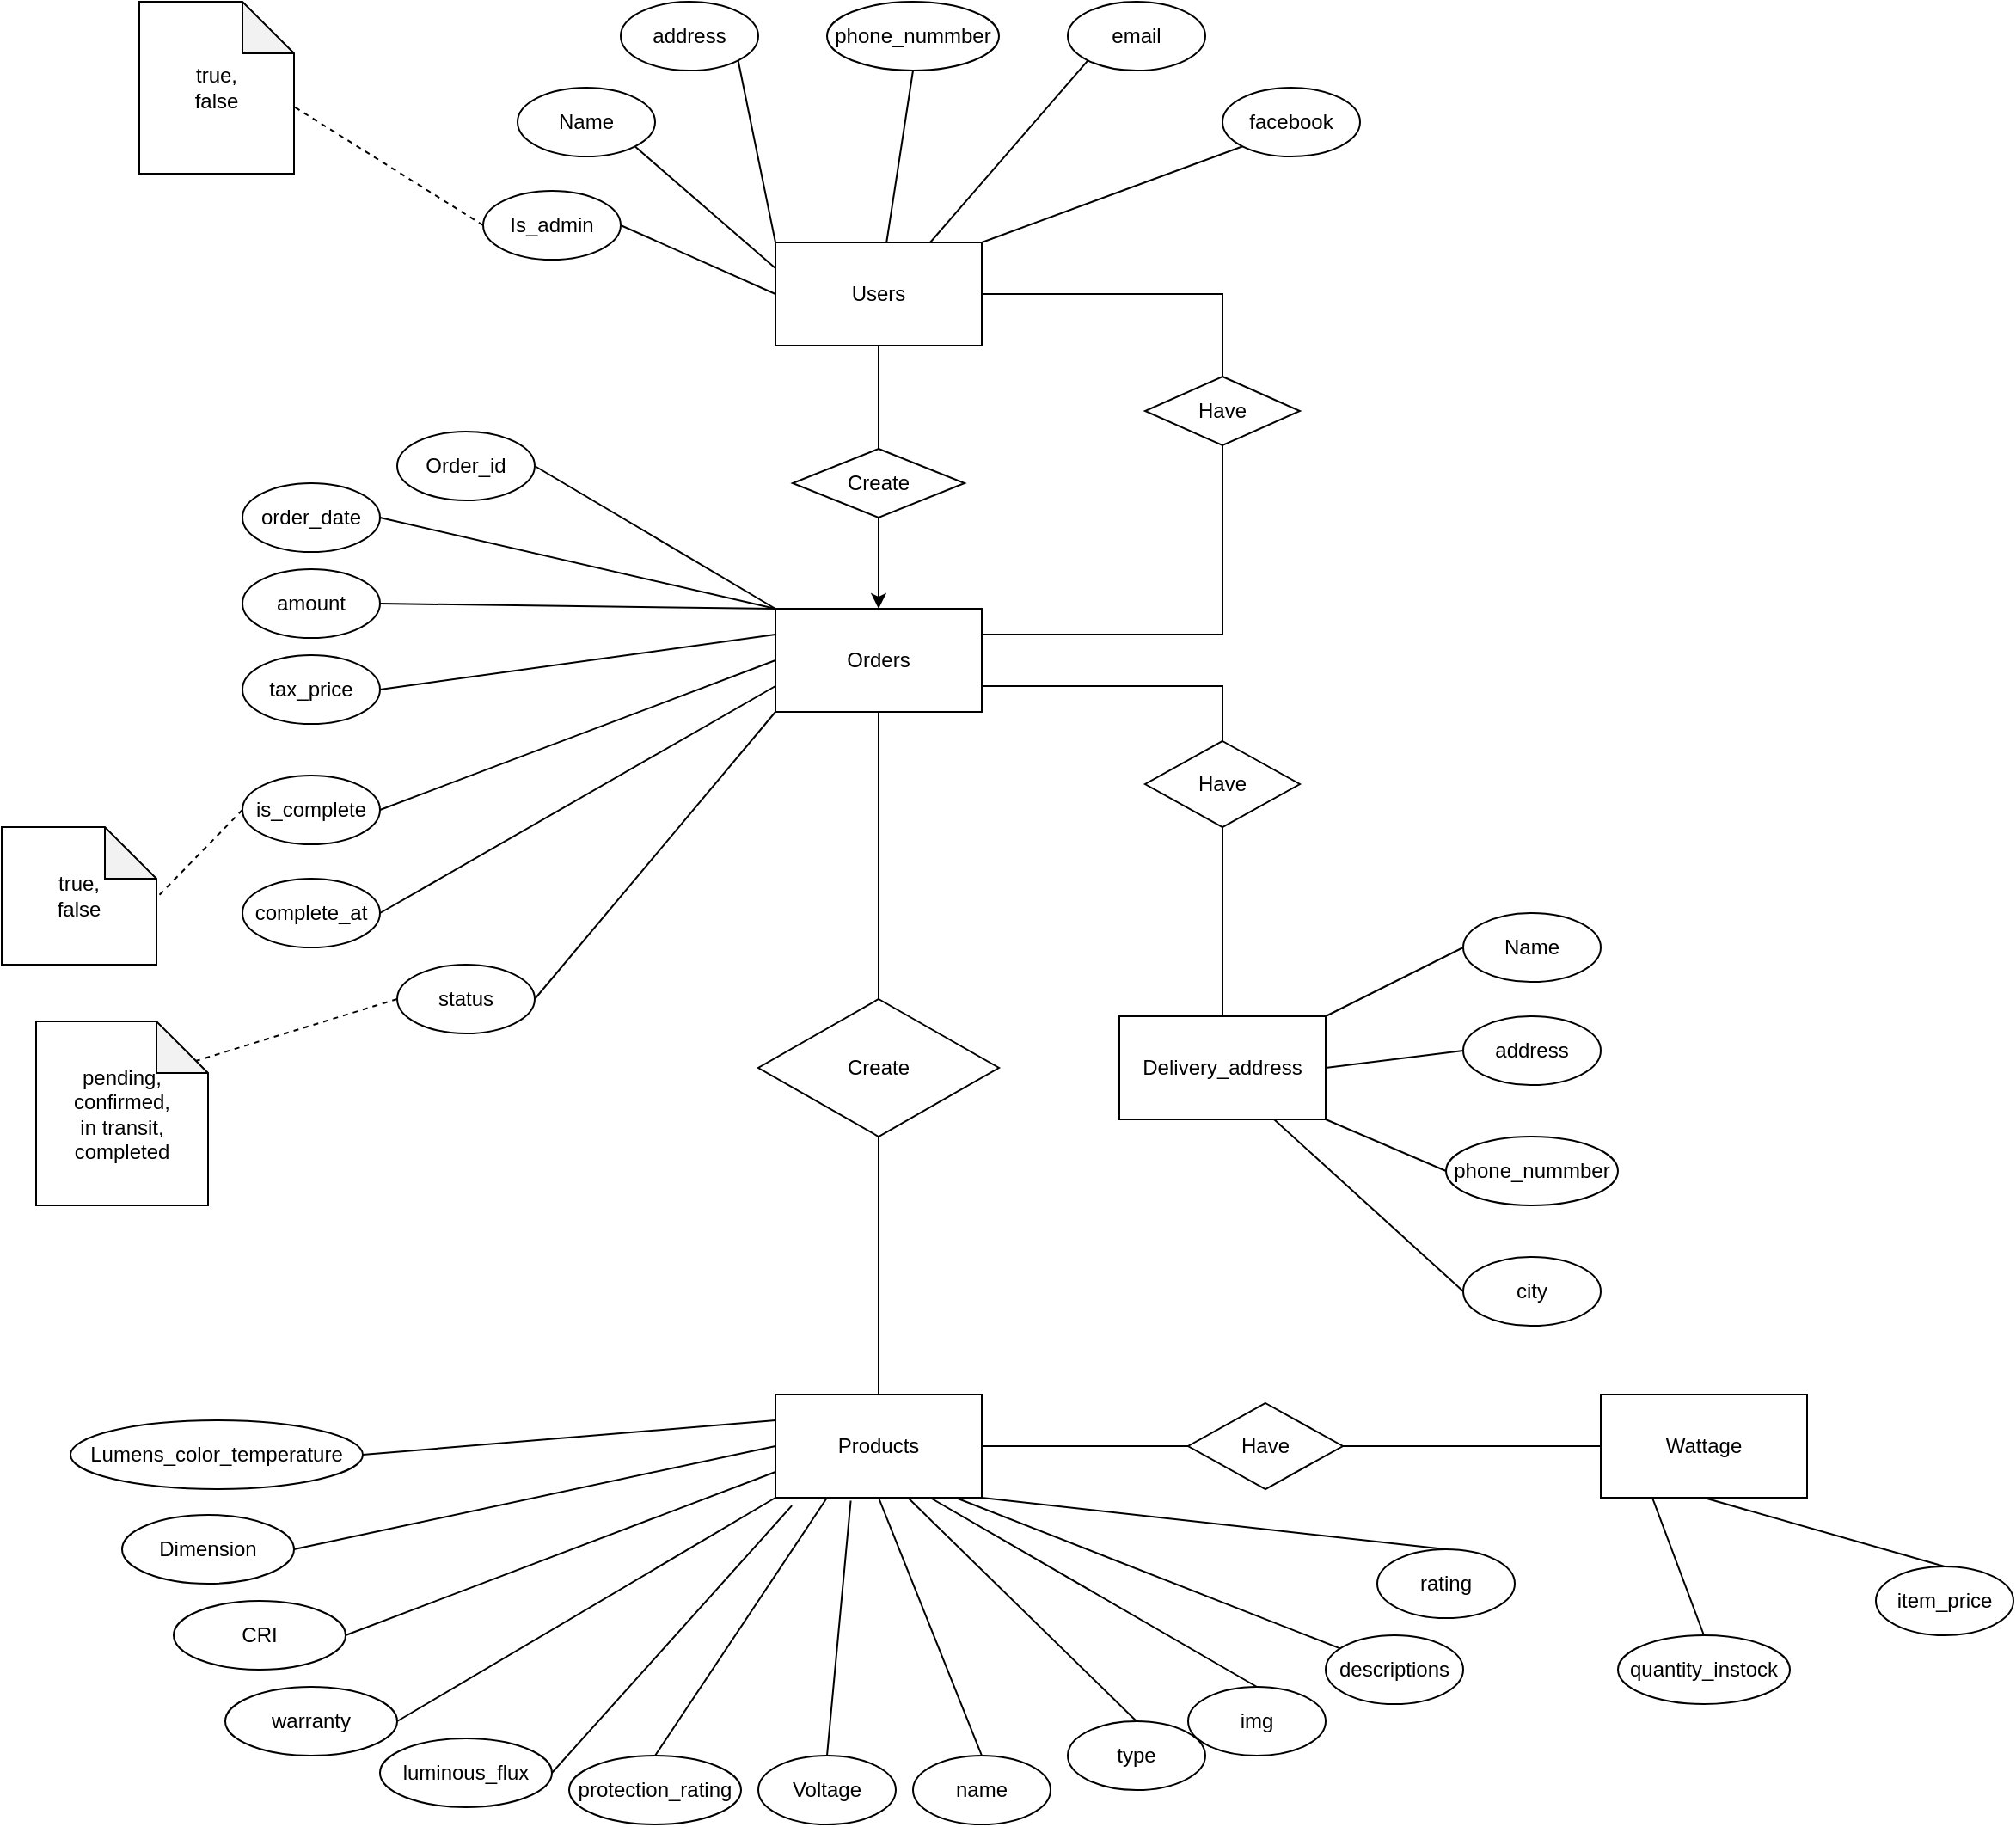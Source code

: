 <mxfile version="21.7.5" type="device">
  <diagram id="R2lEEEUBdFMjLlhIrx00" name="Page-1">
    <mxGraphModel dx="2899" dy="1194" grid="1" gridSize="10" guides="1" tooltips="1" connect="1" arrows="1" fold="1" page="1" pageScale="1" pageWidth="850" pageHeight="1100" math="0" shadow="0" extFonts="Permanent Marker^https://fonts.googleapis.com/css?family=Permanent+Marker">
      <root>
        <mxCell id="0" />
        <mxCell id="1" parent="0" />
        <mxCell id="uCLLq5xjbNvK9nIByaMC-13" style="rounded=0;orthogonalLoop=1;jettySize=auto;html=1;exitX=0;exitY=0.5;exitDx=0;exitDy=0;entryX=1;entryY=0.5;entryDx=0;entryDy=0;endArrow=none;endFill=0;" parent="1" source="uCLLq5xjbNvK9nIByaMC-2" target="uCLLq5xjbNvK9nIByaMC-8" edge="1">
          <mxGeometry relative="1" as="geometry" />
        </mxCell>
        <mxCell id="uCLLq5xjbNvK9nIByaMC-14" style="rounded=0;orthogonalLoop=1;jettySize=auto;html=1;exitX=0;exitY=0.25;exitDx=0;exitDy=0;entryX=1;entryY=1;entryDx=0;entryDy=0;endArrow=none;endFill=0;" parent="1" source="uCLLq5xjbNvK9nIByaMC-2" target="uCLLq5xjbNvK9nIByaMC-3" edge="1">
          <mxGeometry relative="1" as="geometry" />
        </mxCell>
        <mxCell id="uCLLq5xjbNvK9nIByaMC-15" style="edgeStyle=none;rounded=0;orthogonalLoop=1;jettySize=auto;html=1;exitX=0;exitY=0;exitDx=0;exitDy=0;entryX=1;entryY=1;entryDx=0;entryDy=0;endArrow=none;endFill=0;" parent="1" source="uCLLq5xjbNvK9nIByaMC-2" target="uCLLq5xjbNvK9nIByaMC-4" edge="1">
          <mxGeometry relative="1" as="geometry" />
        </mxCell>
        <mxCell id="uCLLq5xjbNvK9nIByaMC-16" style="edgeStyle=none;rounded=0;orthogonalLoop=1;jettySize=auto;html=1;entryX=0.5;entryY=1;entryDx=0;entryDy=0;endArrow=none;endFill=0;" parent="1" source="uCLLq5xjbNvK9nIByaMC-2" target="uCLLq5xjbNvK9nIByaMC-5" edge="1">
          <mxGeometry relative="1" as="geometry" />
        </mxCell>
        <mxCell id="uCLLq5xjbNvK9nIByaMC-17" style="edgeStyle=none;rounded=0;orthogonalLoop=1;jettySize=auto;html=1;exitX=0.75;exitY=0;exitDx=0;exitDy=0;entryX=0;entryY=1;entryDx=0;entryDy=0;endArrow=none;endFill=0;" parent="1" source="uCLLq5xjbNvK9nIByaMC-2" target="uCLLq5xjbNvK9nIByaMC-6" edge="1">
          <mxGeometry relative="1" as="geometry" />
        </mxCell>
        <mxCell id="uCLLq5xjbNvK9nIByaMC-18" style="edgeStyle=none;rounded=0;orthogonalLoop=1;jettySize=auto;html=1;exitX=1;exitY=0;exitDx=0;exitDy=0;entryX=0;entryY=1;entryDx=0;entryDy=0;endArrow=none;endFill=0;" parent="1" source="uCLLq5xjbNvK9nIByaMC-2" target="uCLLq5xjbNvK9nIByaMC-7" edge="1">
          <mxGeometry relative="1" as="geometry" />
        </mxCell>
        <mxCell id="uCLLq5xjbNvK9nIByaMC-42" style="edgeStyle=none;rounded=0;orthogonalLoop=1;jettySize=auto;html=1;exitX=0.5;exitY=1;exitDx=0;exitDy=0;entryX=0.5;entryY=0;entryDx=0;entryDy=0;endArrow=none;endFill=0;" parent="1" source="uCLLq5xjbNvK9nIByaMC-2" target="uCLLq5xjbNvK9nIByaMC-41" edge="1">
          <mxGeometry relative="1" as="geometry" />
        </mxCell>
        <mxCell id="uCLLq5xjbNvK9nIByaMC-2" value="Users" style="rounded=0;whiteSpace=wrap;html=1;" parent="1" vertex="1">
          <mxGeometry x="390" y="170" width="120" height="60" as="geometry" />
        </mxCell>
        <mxCell id="uCLLq5xjbNvK9nIByaMC-3" value="Name" style="ellipse;whiteSpace=wrap;html=1;" parent="1" vertex="1">
          <mxGeometry x="240" y="80" width="80" height="40" as="geometry" />
        </mxCell>
        <mxCell id="uCLLq5xjbNvK9nIByaMC-4" value="address" style="ellipse;whiteSpace=wrap;html=1;" parent="1" vertex="1">
          <mxGeometry x="300" y="30" width="80" height="40" as="geometry" />
        </mxCell>
        <mxCell id="uCLLq5xjbNvK9nIByaMC-5" value="phone_nummber" style="ellipse;whiteSpace=wrap;html=1;" parent="1" vertex="1">
          <mxGeometry x="420" y="30" width="100" height="40" as="geometry" />
        </mxCell>
        <mxCell id="uCLLq5xjbNvK9nIByaMC-6" value="email" style="ellipse;whiteSpace=wrap;html=1;" parent="1" vertex="1">
          <mxGeometry x="560" y="30" width="80" height="40" as="geometry" />
        </mxCell>
        <mxCell id="uCLLq5xjbNvK9nIByaMC-7" value="facebook" style="ellipse;whiteSpace=wrap;html=1;" parent="1" vertex="1">
          <mxGeometry x="650" y="80" width="80" height="40" as="geometry" />
        </mxCell>
        <mxCell id="uCLLq5xjbNvK9nIByaMC-88" style="edgeStyle=none;rounded=0;orthogonalLoop=1;jettySize=auto;html=1;exitX=0;exitY=0.5;exitDx=0;exitDy=0;entryX=0;entryY=0;entryDx=70;entryDy=48.5;entryPerimeter=0;dashed=1;endArrow=none;endFill=0;" parent="1" source="uCLLq5xjbNvK9nIByaMC-8" target="uCLLq5xjbNvK9nIByaMC-87" edge="1">
          <mxGeometry relative="1" as="geometry" />
        </mxCell>
        <mxCell id="uCLLq5xjbNvK9nIByaMC-8" value="Is_admin" style="ellipse;whiteSpace=wrap;html=1;" parent="1" vertex="1">
          <mxGeometry x="220" y="140" width="80" height="40" as="geometry" />
        </mxCell>
        <mxCell id="uCLLq5xjbNvK9nIByaMC-45" style="edgeStyle=none;rounded=0;orthogonalLoop=1;jettySize=auto;html=1;exitX=0.5;exitY=1;exitDx=0;exitDy=0;entryX=0.5;entryY=0;entryDx=0;entryDy=0;endArrow=none;endFill=0;" parent="1" source="uCLLq5xjbNvK9nIByaMC-21" target="uCLLq5xjbNvK9nIByaMC-44" edge="1">
          <mxGeometry relative="1" as="geometry" />
        </mxCell>
        <mxCell id="uCLLq5xjbNvK9nIByaMC-49" style="edgeStyle=none;rounded=0;orthogonalLoop=1;jettySize=auto;html=1;exitX=0;exitY=0;exitDx=0;exitDy=0;entryX=1;entryY=0.5;entryDx=0;entryDy=0;endArrow=none;endFill=0;" parent="1" source="uCLLq5xjbNvK9nIByaMC-21" target="uCLLq5xjbNvK9nIByaMC-22" edge="1">
          <mxGeometry relative="1" as="geometry" />
        </mxCell>
        <mxCell id="uCLLq5xjbNvK9nIByaMC-50" style="edgeStyle=none;rounded=0;orthogonalLoop=1;jettySize=auto;html=1;exitX=0;exitY=0;exitDx=0;exitDy=0;entryX=1;entryY=0.5;entryDx=0;entryDy=0;endArrow=none;endFill=0;" parent="1" source="uCLLq5xjbNvK9nIByaMC-21" target="uCLLq5xjbNvK9nIByaMC-47" edge="1">
          <mxGeometry relative="1" as="geometry" />
        </mxCell>
        <mxCell id="uCLLq5xjbNvK9nIByaMC-51" style="edgeStyle=none;rounded=0;orthogonalLoop=1;jettySize=auto;html=1;exitX=0;exitY=0;exitDx=0;exitDy=0;entryX=1;entryY=0.5;entryDx=0;entryDy=0;endArrow=none;endFill=0;" parent="1" source="uCLLq5xjbNvK9nIByaMC-21" target="uCLLq5xjbNvK9nIByaMC-48" edge="1">
          <mxGeometry relative="1" as="geometry" />
        </mxCell>
        <mxCell id="uCLLq5xjbNvK9nIByaMC-57" style="edgeStyle=none;rounded=0;orthogonalLoop=1;jettySize=auto;html=1;exitX=1;exitY=0.25;exitDx=0;exitDy=0;entryX=0.5;entryY=1;entryDx=0;entryDy=0;endArrow=none;endFill=0;" parent="1" source="uCLLq5xjbNvK9nIByaMC-21" target="uCLLq5xjbNvK9nIByaMC-56" edge="1">
          <mxGeometry relative="1" as="geometry">
            <Array as="points">
              <mxPoint x="650" y="398" />
            </Array>
          </mxGeometry>
        </mxCell>
        <mxCell id="uCLLq5xjbNvK9nIByaMC-62" style="edgeStyle=none;rounded=0;orthogonalLoop=1;jettySize=auto;html=1;exitX=1;exitY=0.75;exitDx=0;exitDy=0;entryX=0.5;entryY=0;entryDx=0;entryDy=0;endArrow=none;endFill=0;" parent="1" source="uCLLq5xjbNvK9nIByaMC-21" target="uCLLq5xjbNvK9nIByaMC-61" edge="1">
          <mxGeometry relative="1" as="geometry">
            <Array as="points">
              <mxPoint x="650" y="428" />
            </Array>
          </mxGeometry>
        </mxCell>
        <mxCell id="uCLLq5xjbNvK9nIByaMC-75" style="edgeStyle=none;rounded=0;orthogonalLoop=1;jettySize=auto;html=1;exitX=0;exitY=0.25;exitDx=0;exitDy=0;entryX=1;entryY=0.5;entryDx=0;entryDy=0;endArrow=none;endFill=0;" parent="1" source="uCLLq5xjbNvK9nIByaMC-21" target="uCLLq5xjbNvK9nIByaMC-71" edge="1">
          <mxGeometry relative="1" as="geometry" />
        </mxCell>
        <mxCell id="uCLLq5xjbNvK9nIByaMC-78" style="edgeStyle=none;rounded=0;orthogonalLoop=1;jettySize=auto;html=1;exitX=0;exitY=0.5;exitDx=0;exitDy=0;entryX=1;entryY=0.5;entryDx=0;entryDy=0;endArrow=none;endFill=0;" parent="1" source="uCLLq5xjbNvK9nIByaMC-21" target="uCLLq5xjbNvK9nIByaMC-77" edge="1">
          <mxGeometry relative="1" as="geometry" />
        </mxCell>
        <mxCell id="uCLLq5xjbNvK9nIByaMC-80" style="edgeStyle=none;rounded=0;orthogonalLoop=1;jettySize=auto;html=1;exitX=0;exitY=0.75;exitDx=0;exitDy=0;entryX=1;entryY=0.5;entryDx=0;entryDy=0;endArrow=none;endFill=0;" parent="1" source="uCLLq5xjbNvK9nIByaMC-21" target="uCLLq5xjbNvK9nIByaMC-79" edge="1">
          <mxGeometry relative="1" as="geometry" />
        </mxCell>
        <mxCell id="uCLLq5xjbNvK9nIByaMC-82" style="edgeStyle=none;rounded=0;orthogonalLoop=1;jettySize=auto;html=1;exitX=0;exitY=1;exitDx=0;exitDy=0;entryX=1;entryY=0.5;entryDx=0;entryDy=0;endArrow=none;endFill=0;" parent="1" source="uCLLq5xjbNvK9nIByaMC-21" target="uCLLq5xjbNvK9nIByaMC-81" edge="1">
          <mxGeometry relative="1" as="geometry" />
        </mxCell>
        <mxCell id="uCLLq5xjbNvK9nIByaMC-21" value="Orders" style="rounded=0;whiteSpace=wrap;html=1;" parent="1" vertex="1">
          <mxGeometry x="390" y="383" width="120" height="60" as="geometry" />
        </mxCell>
        <mxCell id="uCLLq5xjbNvK9nIByaMC-22" value="Order_id" style="ellipse;whiteSpace=wrap;html=1;" parent="1" vertex="1">
          <mxGeometry x="170" y="280" width="80" height="40" as="geometry" />
        </mxCell>
        <mxCell id="uCLLq5xjbNvK9nIByaMC-34" style="edgeStyle=none;rounded=0;orthogonalLoop=1;jettySize=auto;html=1;exitX=0.5;exitY=1;exitDx=0;exitDy=0;entryX=0.5;entryY=0;entryDx=0;entryDy=0;endArrow=none;endFill=0;" parent="1" source="uCLLq5xjbNvK9nIByaMC-24" target="uCLLq5xjbNvK9nIByaMC-26" edge="1">
          <mxGeometry relative="1" as="geometry" />
        </mxCell>
        <mxCell id="uCLLq5xjbNvK9nIByaMC-36" style="edgeStyle=none;rounded=0;orthogonalLoop=1;jettySize=auto;html=1;exitX=0.638;exitY=0.992;exitDx=0;exitDy=0;endArrow=none;endFill=0;entryX=0.5;entryY=0;entryDx=0;entryDy=0;exitPerimeter=0;" parent="1" source="uCLLq5xjbNvK9nIByaMC-24" target="uCLLq5xjbNvK9nIByaMC-28" edge="1">
          <mxGeometry relative="1" as="geometry">
            <mxPoint x="310" y="1060" as="targetPoint" />
          </mxGeometry>
        </mxCell>
        <mxCell id="uCLLq5xjbNvK9nIByaMC-37" style="edgeStyle=none;rounded=0;orthogonalLoop=1;jettySize=auto;html=1;exitX=0.75;exitY=1;exitDx=0;exitDy=0;entryX=0.5;entryY=0;entryDx=0;entryDy=0;endArrow=none;endFill=0;" parent="1" source="uCLLq5xjbNvK9nIByaMC-24" target="uCLLq5xjbNvK9nIByaMC-29" edge="1">
          <mxGeometry relative="1" as="geometry" />
        </mxCell>
        <mxCell id="uCLLq5xjbNvK9nIByaMC-38" style="edgeStyle=none;rounded=0;orthogonalLoop=1;jettySize=auto;html=1;exitX=0.863;exitY=0.992;exitDx=0;exitDy=0;endArrow=none;endFill=0;exitPerimeter=0;" parent="1" source="uCLLq5xjbNvK9nIByaMC-24" target="uCLLq5xjbNvK9nIByaMC-30" edge="1">
          <mxGeometry relative="1" as="geometry" />
        </mxCell>
        <mxCell id="uCLLq5xjbNvK9nIByaMC-39" style="edgeStyle=none;rounded=0;orthogonalLoop=1;jettySize=auto;html=1;exitX=1;exitY=1;exitDx=0;exitDy=0;entryX=0.5;entryY=0;entryDx=0;entryDy=0;endArrow=none;endFill=0;" parent="1" source="uCLLq5xjbNvK9nIByaMC-24" target="uCLLq5xjbNvK9nIByaMC-31" edge="1">
          <mxGeometry relative="1" as="geometry" />
        </mxCell>
        <mxCell id="uCLLq5xjbNvK9nIByaMC-40" style="edgeStyle=none;rounded=0;orthogonalLoop=1;jettySize=auto;html=1;exitX=0.25;exitY=1;exitDx=0;exitDy=0;entryX=0.5;entryY=0;entryDx=0;entryDy=0;endArrow=none;endFill=0;" parent="1" source="iFtyHzQB2yBy_WxnM10I-4" target="uCLLq5xjbNvK9nIByaMC-32" edge="1">
          <mxGeometry relative="1" as="geometry" />
        </mxCell>
        <mxCell id="iFtyHzQB2yBy_WxnM10I-3" style="edgeStyle=orthogonalEdgeStyle;rounded=0;orthogonalLoop=1;jettySize=auto;html=1;exitX=1;exitY=0.5;exitDx=0;exitDy=0;entryX=0;entryY=0.5;entryDx=0;entryDy=0;endArrow=none;endFill=0;" parent="1" source="uCLLq5xjbNvK9nIByaMC-24" target="iFtyHzQB2yBy_WxnM10I-2" edge="1">
          <mxGeometry relative="1" as="geometry" />
        </mxCell>
        <mxCell id="uN6t-7FyCikXUxw06HWC-4" style="rounded=0;orthogonalLoop=1;jettySize=auto;html=1;exitX=0.365;exitY=1.029;exitDx=0;exitDy=0;entryX=0.5;entryY=0;entryDx=0;entryDy=0;endArrow=none;endFill=0;exitPerimeter=0;" edge="1" parent="1" source="uCLLq5xjbNvK9nIByaMC-24" target="uN6t-7FyCikXUxw06HWC-1">
          <mxGeometry relative="1" as="geometry" />
        </mxCell>
        <mxCell id="uN6t-7FyCikXUxw06HWC-5" style="rounded=0;orthogonalLoop=1;jettySize=auto;html=1;exitX=0.25;exitY=1;exitDx=0;exitDy=0;entryX=0.5;entryY=0;entryDx=0;entryDy=0;endArrow=none;endFill=0;" edge="1" parent="1" source="uCLLq5xjbNvK9nIByaMC-24" target="uN6t-7FyCikXUxw06HWC-2">
          <mxGeometry relative="1" as="geometry" />
        </mxCell>
        <mxCell id="uN6t-7FyCikXUxw06HWC-6" style="rounded=0;orthogonalLoop=1;jettySize=auto;html=1;exitX=0.08;exitY=1.076;exitDx=0;exitDy=0;entryX=1;entryY=0.5;entryDx=0;entryDy=0;endArrow=none;endFill=0;exitPerimeter=0;" edge="1" parent="1" source="uCLLq5xjbNvK9nIByaMC-24" target="uN6t-7FyCikXUxw06HWC-3">
          <mxGeometry relative="1" as="geometry" />
        </mxCell>
        <mxCell id="uN6t-7FyCikXUxw06HWC-9" style="rounded=0;orthogonalLoop=1;jettySize=auto;html=1;exitX=0;exitY=1;exitDx=0;exitDy=0;entryX=1;entryY=0.5;entryDx=0;entryDy=0;endArrow=none;endFill=0;" edge="1" parent="1" source="uCLLq5xjbNvK9nIByaMC-24" target="uN6t-7FyCikXUxw06HWC-8">
          <mxGeometry relative="1" as="geometry" />
        </mxCell>
        <mxCell id="uN6t-7FyCikXUxw06HWC-11" style="rounded=0;orthogonalLoop=1;jettySize=auto;html=1;exitX=0;exitY=0.75;exitDx=0;exitDy=0;entryX=1;entryY=0.5;entryDx=0;entryDy=0;endArrow=none;endFill=0;" edge="1" parent="1" source="uCLLq5xjbNvK9nIByaMC-24" target="uN6t-7FyCikXUxw06HWC-10">
          <mxGeometry relative="1" as="geometry" />
        </mxCell>
        <mxCell id="uN6t-7FyCikXUxw06HWC-16" style="rounded=0;orthogonalLoop=1;jettySize=auto;html=1;exitX=0;exitY=0.25;exitDx=0;exitDy=0;entryX=1;entryY=0.5;entryDx=0;entryDy=0;endArrow=none;endFill=0;" edge="1" parent="1" source="uCLLq5xjbNvK9nIByaMC-24" target="uN6t-7FyCikXUxw06HWC-15">
          <mxGeometry relative="1" as="geometry" />
        </mxCell>
        <mxCell id="uCLLq5xjbNvK9nIByaMC-24" value="Products" style="rounded=0;whiteSpace=wrap;html=1;" parent="1" vertex="1">
          <mxGeometry x="390" y="840" width="120" height="60" as="geometry" />
        </mxCell>
        <mxCell id="uCLLq5xjbNvK9nIByaMC-26" value="name" style="ellipse;whiteSpace=wrap;html=1;" parent="1" vertex="1">
          <mxGeometry x="470" y="1050" width="80" height="40" as="geometry" />
        </mxCell>
        <mxCell id="uCLLq5xjbNvK9nIByaMC-28" value="type" style="ellipse;whiteSpace=wrap;html=1;" parent="1" vertex="1">
          <mxGeometry x="560" y="1030" width="80" height="40" as="geometry" />
        </mxCell>
        <mxCell id="uCLLq5xjbNvK9nIByaMC-29" value="img" style="ellipse;whiteSpace=wrap;html=1;" parent="1" vertex="1">
          <mxGeometry x="630" y="1010" width="80" height="40" as="geometry" />
        </mxCell>
        <mxCell id="uCLLq5xjbNvK9nIByaMC-30" value="descriptions" style="ellipse;whiteSpace=wrap;html=1;" parent="1" vertex="1">
          <mxGeometry x="710" y="980" width="80" height="40" as="geometry" />
        </mxCell>
        <mxCell id="uCLLq5xjbNvK9nIByaMC-31" value="rating" style="ellipse;whiteSpace=wrap;html=1;" parent="1" vertex="1">
          <mxGeometry x="740" y="930" width="80" height="40" as="geometry" />
        </mxCell>
        <mxCell id="uCLLq5xjbNvK9nIByaMC-32" value="quantity_instock" style="ellipse;whiteSpace=wrap;html=1;" parent="1" vertex="1">
          <mxGeometry x="880" y="980" width="100" height="40" as="geometry" />
        </mxCell>
        <mxCell id="uCLLq5xjbNvK9nIByaMC-43" style="edgeStyle=none;rounded=0;orthogonalLoop=1;jettySize=auto;html=1;exitX=0.5;exitY=1;exitDx=0;exitDy=0;entryX=0.5;entryY=0;entryDx=0;entryDy=0;" parent="1" source="uCLLq5xjbNvK9nIByaMC-41" target="uCLLq5xjbNvK9nIByaMC-21" edge="1">
          <mxGeometry relative="1" as="geometry" />
        </mxCell>
        <mxCell id="uCLLq5xjbNvK9nIByaMC-41" value="Create" style="rhombus;whiteSpace=wrap;html=1;" parent="1" vertex="1">
          <mxGeometry x="400" y="290" width="100" height="40" as="geometry" />
        </mxCell>
        <mxCell id="uCLLq5xjbNvK9nIByaMC-46" style="edgeStyle=none;rounded=0;orthogonalLoop=1;jettySize=auto;html=1;exitX=0.5;exitY=1;exitDx=0;exitDy=0;entryX=0.5;entryY=0;entryDx=0;entryDy=0;endArrow=none;endFill=0;" parent="1" source="uCLLq5xjbNvK9nIByaMC-44" target="uCLLq5xjbNvK9nIByaMC-24" edge="1">
          <mxGeometry relative="1" as="geometry" />
        </mxCell>
        <mxCell id="uCLLq5xjbNvK9nIByaMC-44" value="Create" style="rhombus;whiteSpace=wrap;html=1;" parent="1" vertex="1">
          <mxGeometry x="380" y="610" width="140" height="80" as="geometry" />
        </mxCell>
        <mxCell id="uCLLq5xjbNvK9nIByaMC-47" value="order_date" style="ellipse;whiteSpace=wrap;html=1;" parent="1" vertex="1">
          <mxGeometry x="80" y="310" width="80" height="40" as="geometry" />
        </mxCell>
        <mxCell id="uCLLq5xjbNvK9nIByaMC-48" value="amount" style="ellipse;whiteSpace=wrap;html=1;" parent="1" vertex="1">
          <mxGeometry x="80" y="360" width="80" height="40" as="geometry" />
        </mxCell>
        <mxCell id="uCLLq5xjbNvK9nIByaMC-58" style="edgeStyle=none;rounded=0;orthogonalLoop=1;jettySize=auto;html=1;exitX=0.5;exitY=0;exitDx=0;exitDy=0;entryX=1;entryY=0.5;entryDx=0;entryDy=0;endArrow=none;endFill=0;" parent="1" source="uCLLq5xjbNvK9nIByaMC-56" target="uCLLq5xjbNvK9nIByaMC-2" edge="1">
          <mxGeometry relative="1" as="geometry">
            <Array as="points">
              <mxPoint x="650" y="200" />
            </Array>
          </mxGeometry>
        </mxCell>
        <mxCell id="uCLLq5xjbNvK9nIByaMC-56" value="Have" style="rhombus;whiteSpace=wrap;html=1;" parent="1" vertex="1">
          <mxGeometry x="605" y="248" width="90" height="40" as="geometry" />
        </mxCell>
        <mxCell id="uCLLq5xjbNvK9nIByaMC-64" style="edgeStyle=none;rounded=0;orthogonalLoop=1;jettySize=auto;html=1;exitX=0.5;exitY=1;exitDx=0;exitDy=0;entryX=0.5;entryY=0;entryDx=0;entryDy=0;endArrow=none;endFill=0;" parent="1" source="uCLLq5xjbNvK9nIByaMC-61" target="uCLLq5xjbNvK9nIByaMC-63" edge="1">
          <mxGeometry relative="1" as="geometry" />
        </mxCell>
        <mxCell id="uCLLq5xjbNvK9nIByaMC-61" value="Have" style="rhombus;whiteSpace=wrap;html=1;" parent="1" vertex="1">
          <mxGeometry x="605" y="460" width="90" height="50" as="geometry" />
        </mxCell>
        <mxCell id="uCLLq5xjbNvK9nIByaMC-68" style="edgeStyle=none;rounded=0;orthogonalLoop=1;jettySize=auto;html=1;exitX=1;exitY=0;exitDx=0;exitDy=0;entryX=0;entryY=0.5;entryDx=0;entryDy=0;endArrow=none;endFill=0;" parent="1" source="uCLLq5xjbNvK9nIByaMC-63" target="uCLLq5xjbNvK9nIByaMC-65" edge="1">
          <mxGeometry relative="1" as="geometry" />
        </mxCell>
        <mxCell id="uCLLq5xjbNvK9nIByaMC-69" style="edgeStyle=none;rounded=0;orthogonalLoop=1;jettySize=auto;html=1;exitX=1;exitY=0.5;exitDx=0;exitDy=0;entryX=0;entryY=0.5;entryDx=0;entryDy=0;endArrow=none;endFill=0;" parent="1" source="uCLLq5xjbNvK9nIByaMC-63" target="uCLLq5xjbNvK9nIByaMC-66" edge="1">
          <mxGeometry relative="1" as="geometry" />
        </mxCell>
        <mxCell id="uCLLq5xjbNvK9nIByaMC-70" style="edgeStyle=none;rounded=0;orthogonalLoop=1;jettySize=auto;html=1;exitX=1;exitY=1;exitDx=0;exitDy=0;entryX=0;entryY=0.5;entryDx=0;entryDy=0;endArrow=none;endFill=0;" parent="1" source="uCLLq5xjbNvK9nIByaMC-63" target="uCLLq5xjbNvK9nIByaMC-67" edge="1">
          <mxGeometry relative="1" as="geometry" />
        </mxCell>
        <mxCell id="uCLLq5xjbNvK9nIByaMC-74" style="edgeStyle=none;rounded=0;orthogonalLoop=1;jettySize=auto;html=1;exitX=0.75;exitY=1;exitDx=0;exitDy=0;entryX=0;entryY=0.5;entryDx=0;entryDy=0;endArrow=none;endFill=0;" parent="1" source="uCLLq5xjbNvK9nIByaMC-63" target="uCLLq5xjbNvK9nIByaMC-73" edge="1">
          <mxGeometry relative="1" as="geometry" />
        </mxCell>
        <mxCell id="uCLLq5xjbNvK9nIByaMC-63" value="Delivery_address" style="rounded=0;whiteSpace=wrap;html=1;" parent="1" vertex="1">
          <mxGeometry x="590" y="620" width="120" height="60" as="geometry" />
        </mxCell>
        <mxCell id="uCLLq5xjbNvK9nIByaMC-65" value="Name" style="ellipse;whiteSpace=wrap;html=1;" parent="1" vertex="1">
          <mxGeometry x="790" y="560" width="80" height="40" as="geometry" />
        </mxCell>
        <mxCell id="uCLLq5xjbNvK9nIByaMC-66" value="address" style="ellipse;whiteSpace=wrap;html=1;" parent="1" vertex="1">
          <mxGeometry x="790" y="620" width="80" height="40" as="geometry" />
        </mxCell>
        <mxCell id="uCLLq5xjbNvK9nIByaMC-67" value="phone_nummber" style="ellipse;whiteSpace=wrap;html=1;" parent="1" vertex="1">
          <mxGeometry x="780" y="690" width="100" height="40" as="geometry" />
        </mxCell>
        <mxCell id="uCLLq5xjbNvK9nIByaMC-71" value="tax_price" style="ellipse;whiteSpace=wrap;html=1;" parent="1" vertex="1">
          <mxGeometry x="80" y="410" width="80" height="40" as="geometry" />
        </mxCell>
        <mxCell id="uCLLq5xjbNvK9nIByaMC-73" value="city" style="ellipse;whiteSpace=wrap;html=1;" parent="1" vertex="1">
          <mxGeometry x="790" y="760" width="80" height="40" as="geometry" />
        </mxCell>
        <mxCell id="uCLLq5xjbNvK9nIByaMC-84" style="edgeStyle=none;rounded=0;orthogonalLoop=1;jettySize=auto;html=1;exitX=0;exitY=0.5;exitDx=0;exitDy=0;entryX=1.013;entryY=0.5;entryDx=0;entryDy=0;entryPerimeter=0;endArrow=none;endFill=0;dashed=1;" parent="1" source="uCLLq5xjbNvK9nIByaMC-77" target="uCLLq5xjbNvK9nIByaMC-83" edge="1">
          <mxGeometry relative="1" as="geometry" />
        </mxCell>
        <mxCell id="uCLLq5xjbNvK9nIByaMC-77" value="is_complete" style="ellipse;whiteSpace=wrap;html=1;" parent="1" vertex="1">
          <mxGeometry x="80" y="480" width="80" height="40" as="geometry" />
        </mxCell>
        <mxCell id="uCLLq5xjbNvK9nIByaMC-79" value="complete_at" style="ellipse;whiteSpace=wrap;html=1;" parent="1" vertex="1">
          <mxGeometry x="80" y="540" width="80" height="40" as="geometry" />
        </mxCell>
        <mxCell id="uCLLq5xjbNvK9nIByaMC-86" style="edgeStyle=none;rounded=0;orthogonalLoop=1;jettySize=auto;html=1;exitX=0;exitY=0.5;exitDx=0;exitDy=0;entryX=0;entryY=0;entryDx=70;entryDy=30;entryPerimeter=0;dashed=1;" parent="1" source="uCLLq5xjbNvK9nIByaMC-81" target="uCLLq5xjbNvK9nIByaMC-85" edge="1">
          <mxGeometry relative="1" as="geometry" />
        </mxCell>
        <mxCell id="uCLLq5xjbNvK9nIByaMC-81" value="status" style="ellipse;whiteSpace=wrap;html=1;" parent="1" vertex="1">
          <mxGeometry x="170" y="590" width="80" height="40" as="geometry" />
        </mxCell>
        <mxCell id="uCLLq5xjbNvK9nIByaMC-83" value="true,&lt;br&gt;false" style="shape=note;whiteSpace=wrap;html=1;backgroundOutline=1;darkOpacity=0.05;" parent="1" vertex="1">
          <mxGeometry x="-60" y="510" width="90" height="80" as="geometry" />
        </mxCell>
        <mxCell id="uCLLq5xjbNvK9nIByaMC-85" value="pending,&lt;br&gt;confirmed,&lt;br&gt;in transit,&lt;br&gt;completed" style="shape=note;whiteSpace=wrap;html=1;backgroundOutline=1;darkOpacity=0.05;" parent="1" vertex="1">
          <mxGeometry x="-40" y="623" width="100" height="107" as="geometry" />
        </mxCell>
        <mxCell id="uCLLq5xjbNvK9nIByaMC-87" value="true,&lt;br&gt;false" style="shape=note;whiteSpace=wrap;html=1;backgroundOutline=1;darkOpacity=0.05;" parent="1" vertex="1">
          <mxGeometry x="20" y="30" width="90" height="100" as="geometry" />
        </mxCell>
        <mxCell id="iFtyHzQB2yBy_WxnM10I-5" style="edgeStyle=orthogonalEdgeStyle;rounded=0;orthogonalLoop=1;jettySize=auto;html=1;entryX=0;entryY=0.5;entryDx=0;entryDy=0;endArrow=none;endFill=0;" parent="1" source="iFtyHzQB2yBy_WxnM10I-2" target="iFtyHzQB2yBy_WxnM10I-4" edge="1">
          <mxGeometry relative="1" as="geometry" />
        </mxCell>
        <mxCell id="iFtyHzQB2yBy_WxnM10I-2" value="Have" style="rhombus;whiteSpace=wrap;html=1;" parent="1" vertex="1">
          <mxGeometry x="630" y="845" width="90" height="50" as="geometry" />
        </mxCell>
        <mxCell id="iFtyHzQB2yBy_WxnM10I-7" style="rounded=0;orthogonalLoop=1;jettySize=auto;html=1;exitX=0.5;exitY=1;exitDx=0;exitDy=0;entryX=0.5;entryY=0;entryDx=0;entryDy=0;endArrow=none;endFill=0;" parent="1" source="iFtyHzQB2yBy_WxnM10I-4" target="iFtyHzQB2yBy_WxnM10I-6" edge="1">
          <mxGeometry relative="1" as="geometry" />
        </mxCell>
        <mxCell id="iFtyHzQB2yBy_WxnM10I-4" value="Wattage" style="rounded=0;whiteSpace=wrap;html=1;" parent="1" vertex="1">
          <mxGeometry x="870" y="840" width="120" height="60" as="geometry" />
        </mxCell>
        <mxCell id="iFtyHzQB2yBy_WxnM10I-6" value="item_price" style="ellipse;whiteSpace=wrap;html=1;" parent="1" vertex="1">
          <mxGeometry x="1030" y="940" width="80" height="40" as="geometry" />
        </mxCell>
        <mxCell id="uN6t-7FyCikXUxw06HWC-1" value="Voltage" style="ellipse;whiteSpace=wrap;html=1;" vertex="1" parent="1">
          <mxGeometry x="380" y="1050" width="80" height="40" as="geometry" />
        </mxCell>
        <mxCell id="uN6t-7FyCikXUxw06HWC-2" value="protection_rating" style="ellipse;whiteSpace=wrap;html=1;" vertex="1" parent="1">
          <mxGeometry x="270" y="1050" width="100" height="40" as="geometry" />
        </mxCell>
        <mxCell id="uN6t-7FyCikXUxw06HWC-3" value="luminous_flux" style="ellipse;whiteSpace=wrap;html=1;" vertex="1" parent="1">
          <mxGeometry x="160" y="1040" width="100" height="40" as="geometry" />
        </mxCell>
        <mxCell id="uN6t-7FyCikXUxw06HWC-8" value="warranty" style="ellipse;whiteSpace=wrap;html=1;" vertex="1" parent="1">
          <mxGeometry x="70" y="1010" width="100" height="40" as="geometry" />
        </mxCell>
        <mxCell id="uN6t-7FyCikXUxw06HWC-10" value="CRI" style="ellipse;whiteSpace=wrap;html=1;" vertex="1" parent="1">
          <mxGeometry x="40" y="960" width="100" height="40" as="geometry" />
        </mxCell>
        <mxCell id="uN6t-7FyCikXUxw06HWC-13" style="rounded=0;orthogonalLoop=1;jettySize=auto;html=1;exitX=1;exitY=0.5;exitDx=0;exitDy=0;entryX=0;entryY=0.5;entryDx=0;entryDy=0;endArrow=none;endFill=0;" edge="1" parent="1" source="uN6t-7FyCikXUxw06HWC-12" target="uCLLq5xjbNvK9nIByaMC-24">
          <mxGeometry relative="1" as="geometry" />
        </mxCell>
        <mxCell id="uN6t-7FyCikXUxw06HWC-12" value="Dimension" style="ellipse;whiteSpace=wrap;html=1;" vertex="1" parent="1">
          <mxGeometry x="10" y="910" width="100" height="40" as="geometry" />
        </mxCell>
        <mxCell id="uN6t-7FyCikXUxw06HWC-15" value="Lumens_color_temperature" style="ellipse;whiteSpace=wrap;html=1;" vertex="1" parent="1">
          <mxGeometry x="-20" y="855" width="170" height="40" as="geometry" />
        </mxCell>
      </root>
    </mxGraphModel>
  </diagram>
</mxfile>
